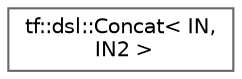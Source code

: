 digraph "类继承关系图"
{
 // LATEX_PDF_SIZE
  bgcolor="transparent";
  edge [fontname=Helvetica,fontsize=10,labelfontname=Helvetica,labelfontsize=10];
  node [fontname=Helvetica,fontsize=10,shape=box,height=0.2,width=0.4];
  rankdir="LR";
  Node0 [id="Node000000",label="tf::dsl::Concat\< IN,\l IN2 \>",height=0.2,width=0.4,color="grey40", fillcolor="white", style="filled",URL="$structtf_1_1dsl_1_1_concat_3_01_i_n_00_01_i_n2_01_4.html",tooltip=" "];
}
